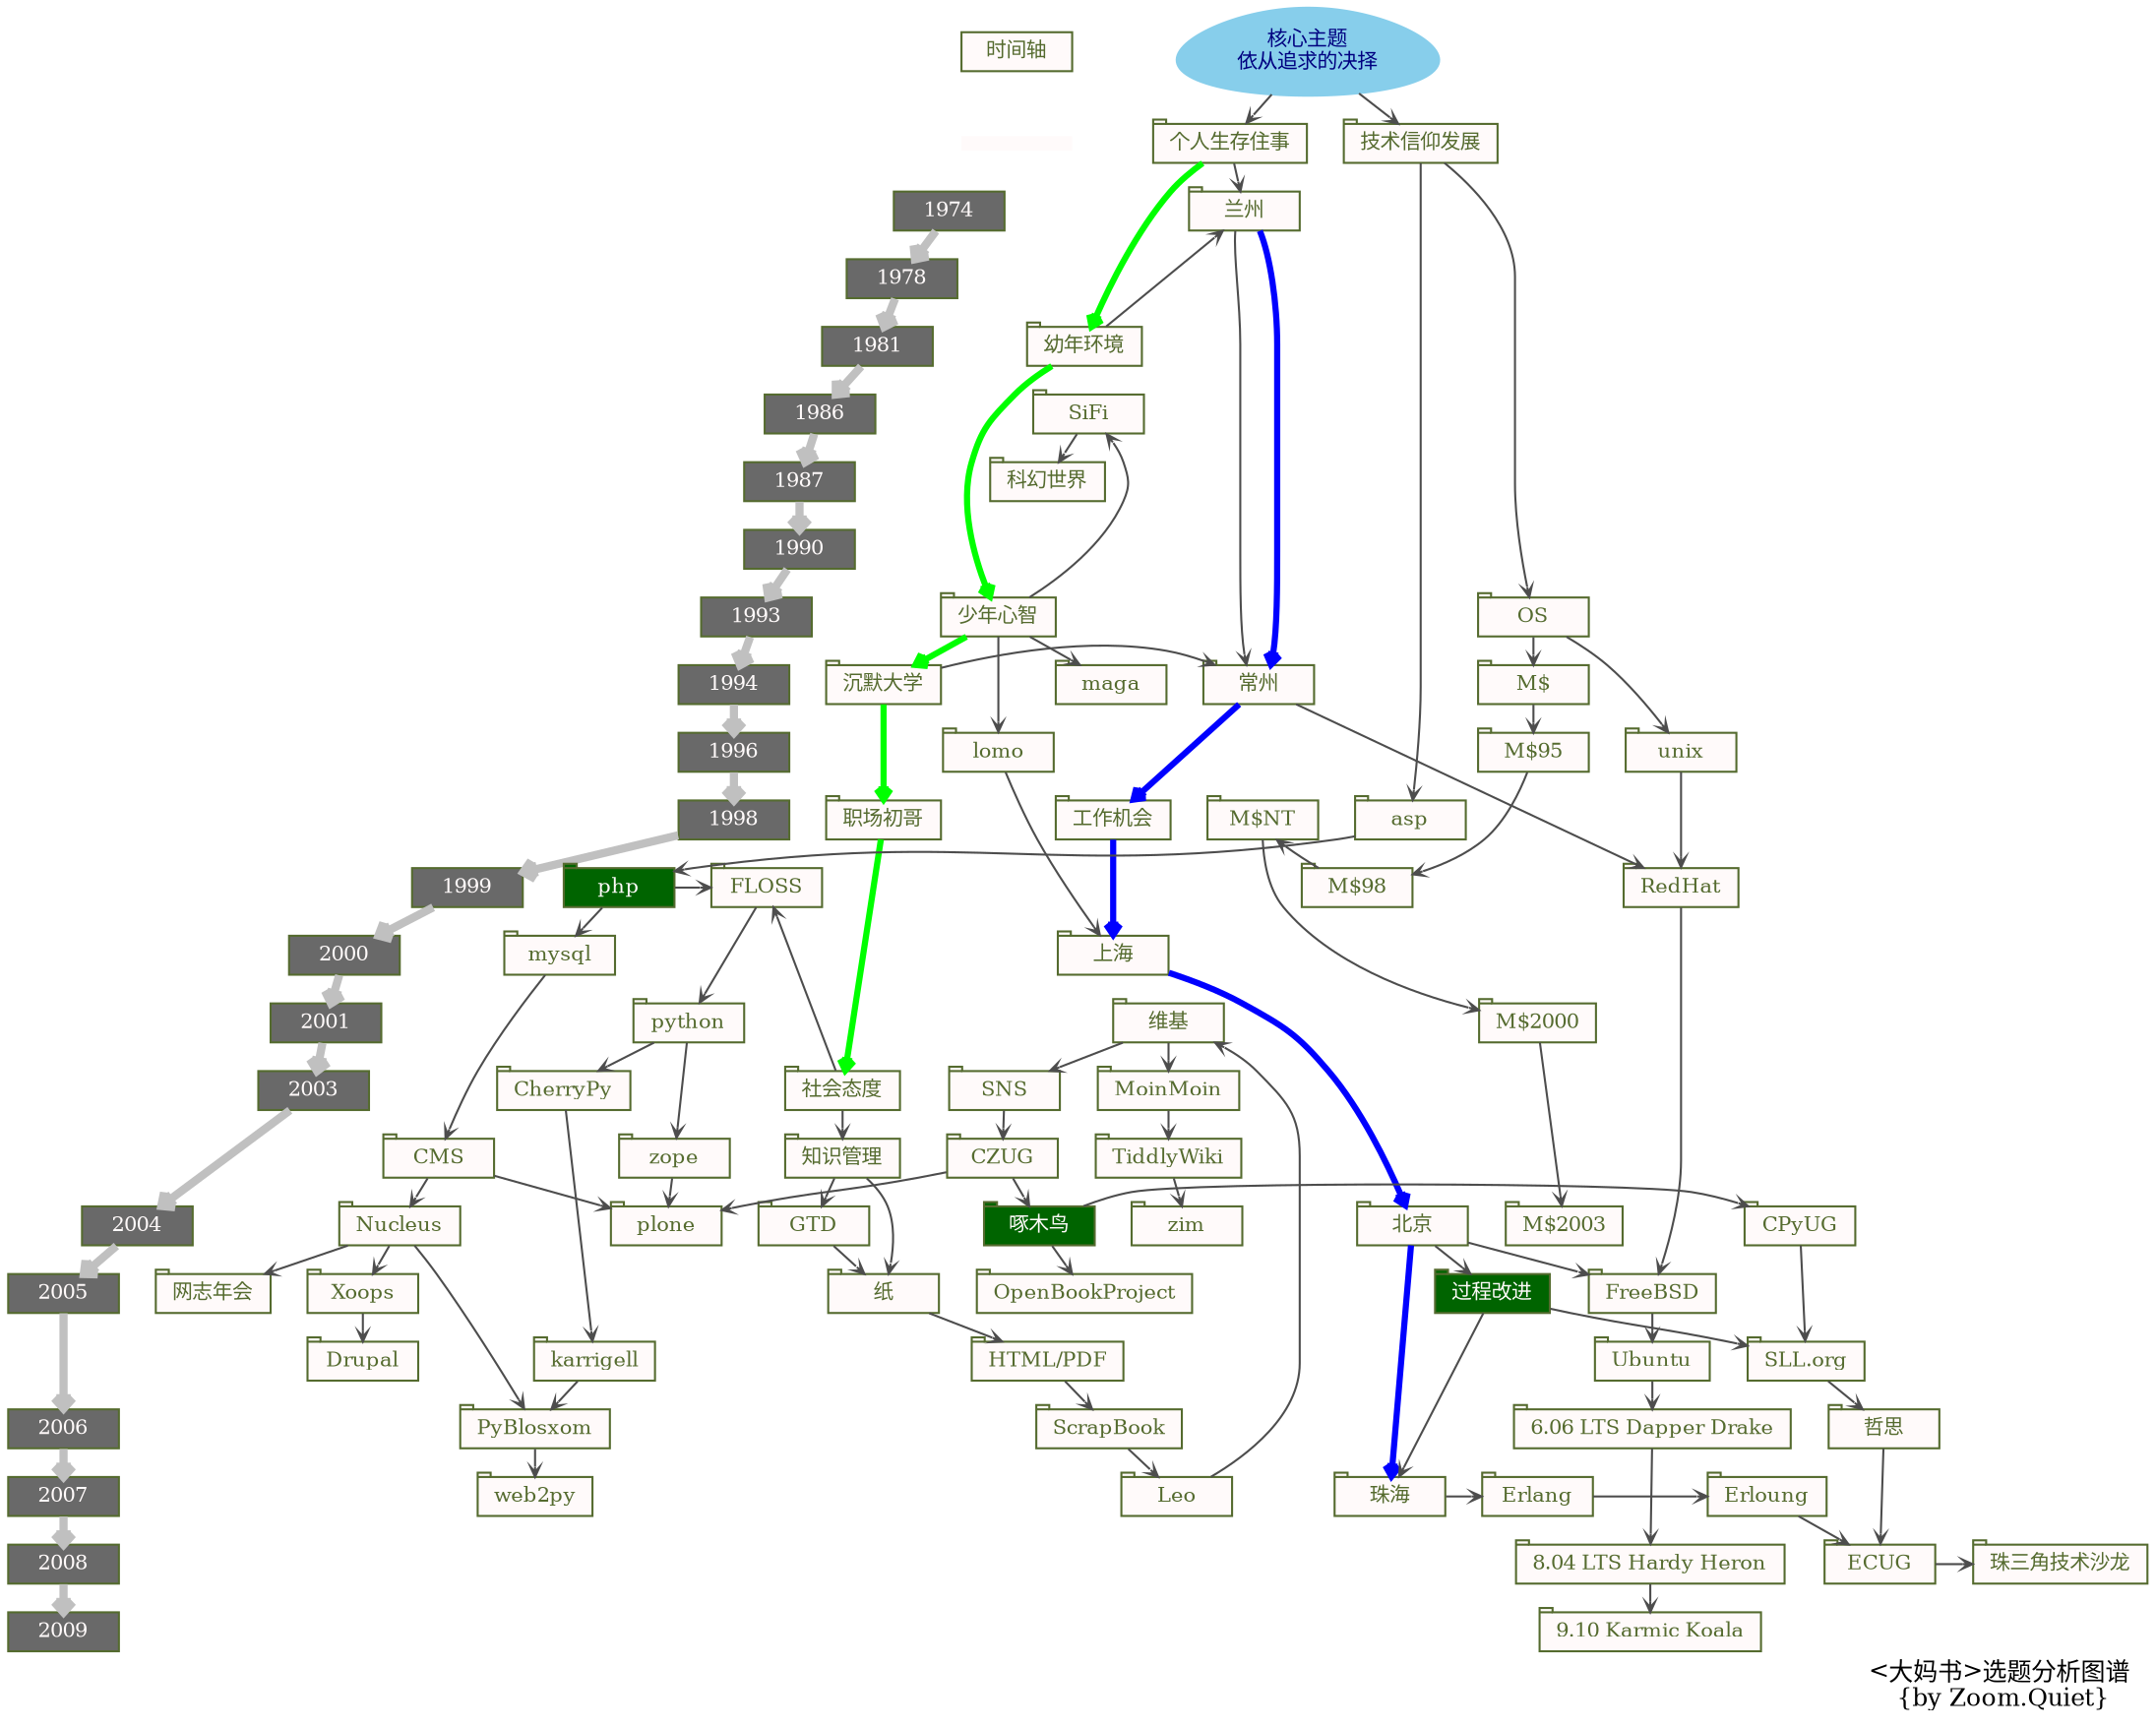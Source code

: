 digraph ZqBookG {
    /*生成命令:
$ dot -Tpng zqbook-map-think.dot -o zqbook-map-think.png -Tcmapx -o zqbook-map-think.map
    全局设定
    */
    graph [label="<大妈书>选题分析图谱\n {by Zoom.Quiet}",
        fontsize=12.0,
        labeljust="r",labelloc="b",center=1,
        ranksep=0.2,center=1,ratio=compress,
        rankdir=TB,
        ];

    node[fontsize=10.0,height=0.1,
        style=filled,fillcolor=snow,
        color=darkolivegreen,fontcolor=darkolivegreen,
        shape=tab,
        ];

    edge [fontsize=9.0,fontcolor=yellowgreen,
        fontcolor=gray25,
        color=gray30,
		arrowsize=0.5,arrowhead=vee,arrowtail=none,
        ];
    /*图元声明
        start       [label="流程开始/结束",shape=point];
    end         [label="",shape=doublecircle,fillcolor=red];

    box         [label="实体/对象",shape=box];
    ellipse     [label="行动/节点",shape=ellipse];
    egg         [label="用户/人物",shape=egg];
    plaintext   [label="状态/属性",shape=plaintext,fillcolor=whitesmoke];
    diamond     [label="判别",shape=diamond];
    note        [label="注释",shape=note];
    tab         [label="目录/模块",shape=tab];
    db          [label="数据库",shape=box3d];
    component   [label="主机/组件",shape=component];
    */
    ttag [label="时间轴",shape=box,];
    ctag [label="",shape=plaintext,];
    1974 [fillcolor=none,shape=box,fontcolor=snow,fillcolor=dimgray];
    1978 [fillcolor=none,shape=box,fontcolor=snow,fillcolor=dimgray];
    1981 [fillcolor=none,shape=box,fontcolor=snow,fillcolor=dimgray];
    1986 [fillcolor=none,shape=box,fontcolor=snow,fillcolor=dimgray];
    1987 [fillcolor=none,shape=box,fontcolor=snow,fillcolor=dimgray];
    1990 [fillcolor=none,shape=box,fontcolor=snow,fillcolor=dimgray];
    1993 [fillcolor=none,shape=box,fontcolor=snow,fillcolor=dimgray];
    1994 [fillcolor=none,shape=box,fontcolor=snow,fillcolor=dimgray];
    1996 [fillcolor=none,shape=box,fontcolor=snow,fillcolor=dimgray];
    1998 [fillcolor=none,shape=box,fontcolor=snow,fillcolor=dimgray];
    1999 [fillcolor=none,shape=box,fontcolor=snow,fillcolor=dimgray];
    2000 [fillcolor=none,shape=box,fontcolor=snow,fillcolor=dimgray];
    2001 [fillcolor=none,shape=box,fontcolor=snow,fillcolor=dimgray];
    2003 [fillcolor=none,shape=box,fontcolor=snow,fillcolor=dimgray];
    2004 [fillcolor=none,shape=box,fontcolor=snow,fillcolor=dimgray];
    2005 [fillcolor=none,shape=box,fontcolor=snow,fillcolor=dimgray];
    2006 [fillcolor=none,shape=box,fontcolor=snow,fillcolor=dimgray];
    2007 [fillcolor=none,shape=box,fontcolor=snow,fillcolor=dimgray];
    2008 [fillcolor=none,shape=box,fontcolor=snow,fillcolor=dimgray];
    2009 [fillcolor=none,shape=box,fontcolor=snow,fillcolor=dimgray];

    1974->1978->1981->1986->1987->1990->1993->1994->1996->1998->1999->2000->2001->2003->2004->2005->2006->2007->2008->2009 [color=gray,style="setlinewidth(4)"];


    core [label="核心主题\n依从追求的决择",shape=egg,fontcolor=navy,fillcolor=skyblue,color=skyblue];
    life [label="个人生存住事"];
        step0 [label="幼年环境"];
        step1 [label="少年心智"];
        step2 [label="沉默大学"];
        step3 [label="职场初哥"];
        step4 [label="社会态度"];

        sf [label="SiFi"];
            sfw [label="科幻世界"];
        maga [label="maga"];
        lomo [label="lomo"];
        job [label="工作机会"];
            lz [label="兰州"];
            cz [label="常州"];
            sh [label="上海"];
            bj [label="北京"];
            zh [label="珠海"];
    tech [label="技术信仰发展"];
        asp [label="asp"];
        floss [label="FLOSS"];
            php [label="php",fontcolor=snow,fillcolor=darkgreen];
                mysql [label="mysql"];
                cms [label="CMS"];
                    nu [label="Nucleus"];
                    xo [label="Xoops"];
                    dr [label="Drupal"];
                    pyb[label="PyBlosxom"];
            py [label="python"];
                zope [label="zope"];
                plone [label="plone"];
                cherry [label="CherryPy"];
                karrigell [label="karrigell"];
                web2py [label="web2py"];
            erl [label="Erlang"];
        os [label="OS"];
        ms [label="M$"];
            ms95 [label="M$95"];
            ms98 [label="M$98"];
            msnt [label="M$NT"];
            ms2000 [label="M$2000"];
            ms2003 [label="M$2003"];
        unix [label="unix"];
            rh [label="RedHat"];
            bsd [label="FreeBSD"];
            ub [label="Ubuntu"];
                ubdd [label="6.06 LTS Dapper Drake"];
                ubhh [label="8.04 LTS Hardy Heron"];
                ubkk [label="9.10 Karmic Koala"];
    pkm [label="知识管理"];
        paper [label="纸"];
        page [label="HTML/PDF"];
        scrap [label="ScrapBook"];
        leo [label="Leo"];
        wiki [label="维基"];
            tw [label="TiddlyWiki"];
            zim [label="zim"];
            mm [label="MoinMoin"];
        spe [label="过程改进",fontcolor=snow,fillcolor=darkgreen];
        sns [label="SNS"];
            wp [label="啄木鸟",fontcolor=snow,fillcolor=darkgreen];
                obp [label="OpenBookProject"];
            czug [label="CZUG"];
            cpug [label="CPyUG"];
            ecug [label="ECUG"];
                erlo [label="Erloung"];
            cbc [label="网志年会"];
            sll [label="SLL.org"];
            zeuux [label="哲思"];
            pts [label="珠三角技术沙龙"];
        gtd [label="GTD"];


    /*图例关系    
    ksso2->ksso [arrowtail=none,arrowhead=none,style=dashed]    
    proxy->staff->pg    [arrowtail=normal];
    s904->staff        [arrowhead=dot];
    */
    life->lz->cz;
    life->step0->step1->step2->step3->step4 [color=green,style="setlinewidth(3)"];
        step0->lz;
        step1->sf->sfw;
            step1->maga;
            step1->lomo;
        step2->cz;
        lz->cz->job->sh->bj->zh [color=blue,style="setlinewidth(3)"];
            bj->spe->zh;
        lomo->sh;
    tech->asp->php->floss;
    floss->py->zope->plone;
        py->cherry->karrigell->pyb->web2py;

        php->mysql->cms->nu->xo->dr;
            cms->plone;
            nu->pyb;
    tech->os->ms->ms95->ms98->msnt->ms2000->ms2003;
        os->unix->rh->bsd->ub;
            ub->ubdd->ubhh->ubkk;
    pkm->paper->page->scrap->leo->wiki;
        wiki->mm->tw->zim;
    wiki->sns;
        sns->czug->wp->cpug->sll->zeuux->ecug->pts;
            wp->obp;
            erl->erlo->ecug;
    pkm->gtd->paper;


    core->tech;
    core->life;
    /*时间/地域关联关系*/
    cz->rh;
    bj->bsd;
    zh->erl;
    /*FLOSS引发关系*/
    step4->floss;
    czug->plone;
    /*PKM引发关系*/
    step4->pkm;
        nu->cbc;
    spe->sll;
    { rank=same; ttag   core; }
    { rank=same; ctag       life tech; }
    { rank=same; 1974   lz; }
    { rank=same; 1978       ; }
    { rank=same; 1981   step0 ; }
    { rank=same; 1986       sf; }
    { rank=same; 1987       sfw; }
    { rank=same; 1990       ; }
    { rank=same; 1993   step1 ; }
    { rank=same; 1994   step2 cz; }
    { rank=same; 1996       ms95 unix; }
    { rank=same; 1998   step3 job msnt asp; }
    { rank=same; 1999       rh floss php; }
    { rank=same; 2000       sh; }
    { rank=same; 2001       ms2000 py wiki; }
    { rank=same; 2003   step4 ; }
    { rank=same; 2004       bj ms2003 wp cpug; }
    { rank=same; 2005       cbc; }
    { rank=same; 2006       ubdd pyb ; }
    { rank=same; 2007       zh erl erlo; }
    { rank=same; 2008       ecug pts; }
    { rank=same; 2009       ubkk; }

    edge [style=invis];
        ttag->ctag->1974;
        ctag->life->tech;
        1998->step3->job->ms98->msnt->asp;


}
